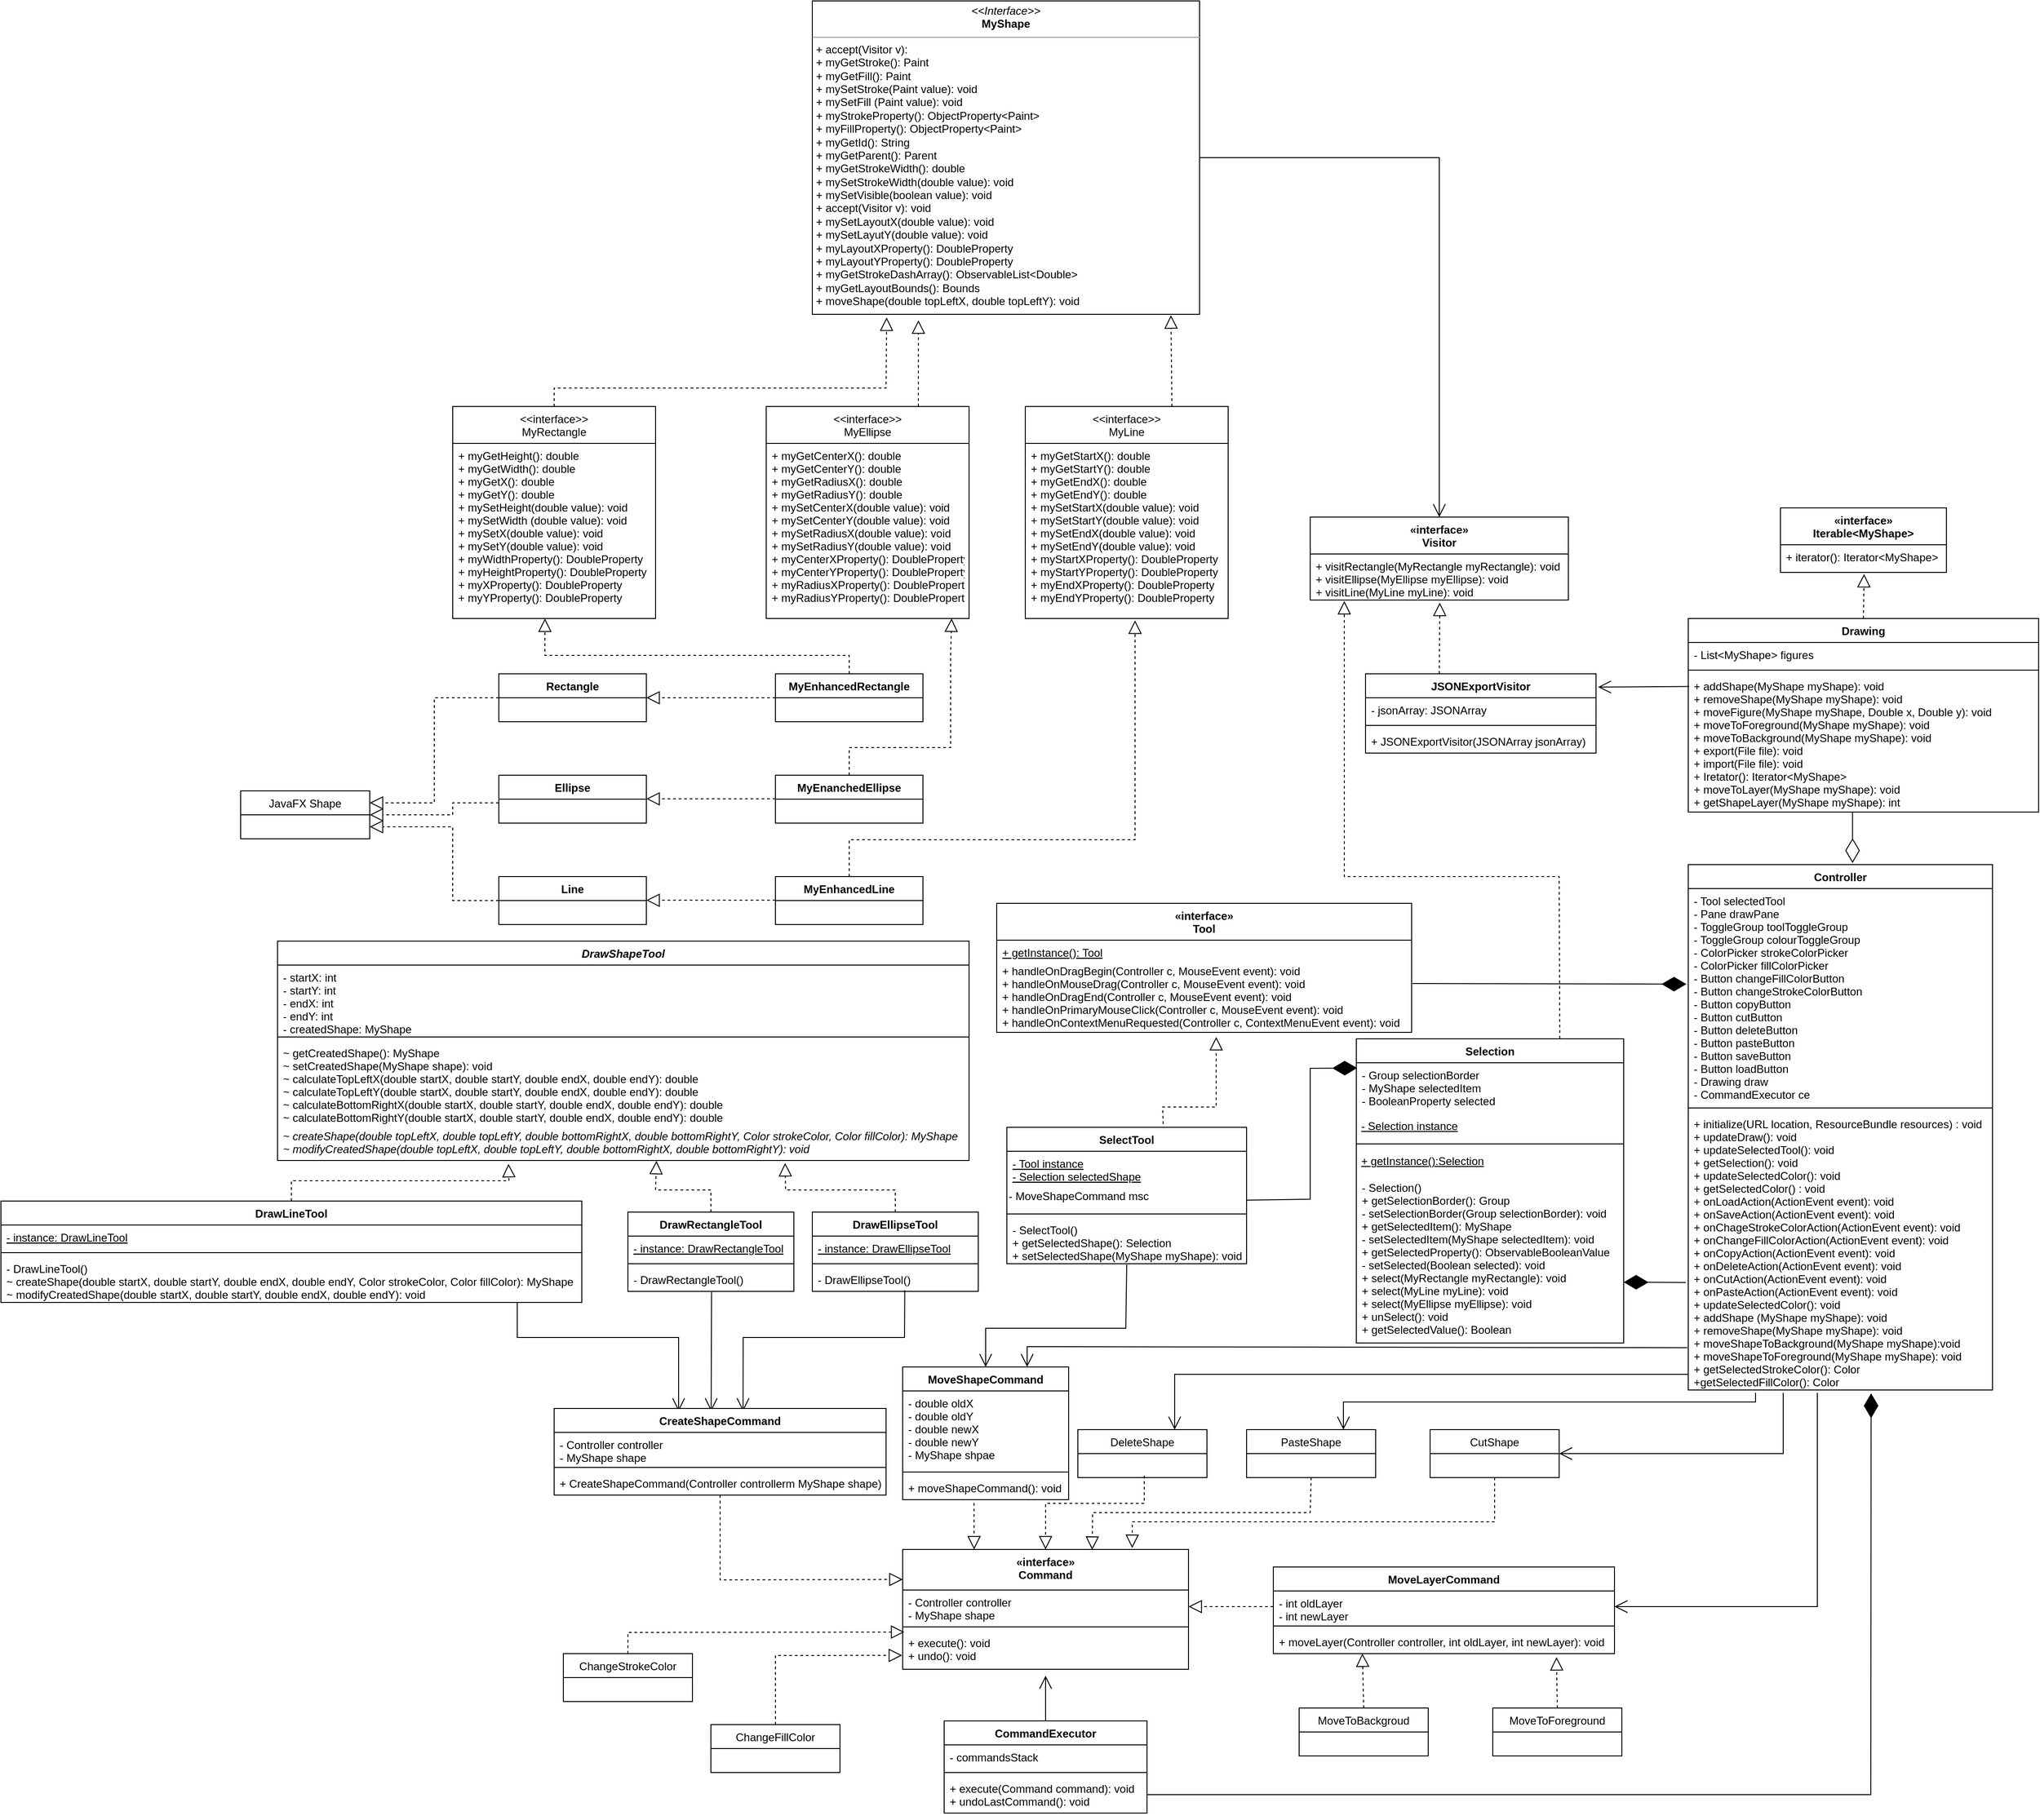 <mxfile version="20.6.0" type="device"><diagram id="C5RBs43oDa-KdzZeNtuy" name="Page-1"><mxGraphModel dx="3649" dy="2301" grid="1" gridSize="10" guides="1" tooltips="1" connect="1" arrows="1" fold="1" page="1" pageScale="1" pageWidth="2336" pageHeight="1654" math="0" shadow="0"><root><mxCell id="WIyWlLk6GJQsqaUBKTNV-0"/><mxCell id="WIyWlLk6GJQsqaUBKTNV-1" parent="WIyWlLk6GJQsqaUBKTNV-0"/><mxCell id="ekL6WlNl2x00pzPM41VI-4" value="JavaFX Shape" style="swimlane;fontStyle=0;childLayout=stackLayout;horizontal=1;startSize=26;horizontalStack=0;resizeParent=1;resizeParentMax=0;resizeLast=0;collapsible=1;marginBottom=0;" parent="WIyWlLk6GJQsqaUBKTNV-1" vertex="1"><mxGeometry x="30" y="507" width="140" height="52" as="geometry"/></mxCell><mxCell id="ekL6WlNl2x00pzPM41VI-9" value="Ellipse" style="swimlane;fontStyle=1;align=center;verticalAlign=top;childLayout=stackLayout;horizontal=1;startSize=26;horizontalStack=0;resizeParent=1;resizeParentMax=0;resizeLast=0;collapsible=1;marginBottom=0;" parent="WIyWlLk6GJQsqaUBKTNV-1" vertex="1"><mxGeometry x="310" y="490" width="160" height="52" as="geometry"/></mxCell><mxCell id="ekL6WlNl2x00pzPM41VI-13" value="Line" style="swimlane;fontStyle=1;align=center;verticalAlign=top;childLayout=stackLayout;horizontal=1;startSize=26;horizontalStack=0;resizeParent=1;resizeParentMax=0;resizeLast=0;collapsible=1;marginBottom=0;" parent="WIyWlLk6GJQsqaUBKTNV-1" vertex="1"><mxGeometry x="310" y="600" width="160" height="52" as="geometry"/></mxCell><mxCell id="ekL6WlNl2x00pzPM41VI-17" value="Rectangle" style="swimlane;fontStyle=1;align=center;verticalAlign=top;childLayout=stackLayout;horizontal=1;startSize=26;horizontalStack=0;resizeParent=1;resizeParentMax=0;resizeLast=0;collapsible=1;marginBottom=0;" parent="WIyWlLk6GJQsqaUBKTNV-1" vertex="1"><mxGeometry x="310" y="380" width="160" height="52" as="geometry"/></mxCell><mxCell id="ekL6WlNl2x00pzPM41VI-31" value="MyEnanchedEllipse" style="swimlane;fontStyle=1;align=center;verticalAlign=top;childLayout=stackLayout;horizontal=1;startSize=26;horizontalStack=0;resizeParent=1;resizeParentMax=0;resizeLast=0;collapsible=1;marginBottom=0;" parent="WIyWlLk6GJQsqaUBKTNV-1" vertex="1"><mxGeometry x="610" y="490" width="160" height="52" as="geometry"/></mxCell><mxCell id="ekL6WlNl2x00pzPM41VI-35" value="MyEnhancedLine" style="swimlane;fontStyle=1;align=center;verticalAlign=top;childLayout=stackLayout;horizontal=1;startSize=26;horizontalStack=0;resizeParent=1;resizeParentMax=0;resizeLast=0;collapsible=1;marginBottom=0;" parent="WIyWlLk6GJQsqaUBKTNV-1" vertex="1"><mxGeometry x="610" y="600" width="160" height="52" as="geometry"/></mxCell><mxCell id="ekL6WlNl2x00pzPM41VI-39" value="MyEnhancedRectangle" style="swimlane;fontStyle=1;align=center;verticalAlign=top;childLayout=stackLayout;horizontal=1;startSize=26;horizontalStack=0;resizeParent=1;resizeParentMax=0;resizeLast=0;collapsible=1;marginBottom=0;" parent="WIyWlLk6GJQsqaUBKTNV-1" vertex="1"><mxGeometry x="610" y="380" width="160" height="52" as="geometry"/></mxCell><mxCell id="ekL6WlNl2x00pzPM41VI-65" value="«interface»&#10;Visitor" style="swimlane;fontStyle=1;align=center;verticalAlign=top;childLayout=stackLayout;horizontal=1;startSize=40;horizontalStack=0;resizeParent=1;resizeParentMax=0;resizeLast=0;collapsible=1;marginBottom=0;" parent="WIyWlLk6GJQsqaUBKTNV-1" vertex="1"><mxGeometry x="1190" y="210" width="280" height="90" as="geometry"/></mxCell><mxCell id="ekL6WlNl2x00pzPM41VI-66" value="+ visitRectangle(MyRectangle myRectangle): void&#10;+ visitEllipse(MyEllipse myEllipse): void&#10;+ visitLine(MyLine myLine): void" style="text;strokeColor=none;fillColor=none;align=left;verticalAlign=top;spacingLeft=4;spacingRight=4;overflow=hidden;rotatable=0;points=[[0,0.5],[1,0.5]];portConstraint=eastwest;" parent="ekL6WlNl2x00pzPM41VI-65" vertex="1"><mxGeometry y="40" width="280" height="50" as="geometry"/></mxCell><mxCell id="ekL6WlNl2x00pzPM41VI-76" value="" style="endArrow=block;dashed=1;endFill=0;endSize=12;html=1;rounded=0;exitX=0;exitY=0.5;exitDx=0;exitDy=0;entryX=1;entryY=0.25;entryDx=0;entryDy=0;" parent="WIyWlLk6GJQsqaUBKTNV-1" source="ekL6WlNl2x00pzPM41VI-17" target="ekL6WlNl2x00pzPM41VI-4" edge="1"><mxGeometry width="160" relative="1" as="geometry"><mxPoint x="240" y="480" as="sourcePoint"/><mxPoint x="400" y="480" as="targetPoint"/><Array as="points"><mxPoint x="240" y="406"/><mxPoint x="240" y="520"/><mxPoint x="190" y="520"/></Array></mxGeometry></mxCell><mxCell id="ekL6WlNl2x00pzPM41VI-77" value="" style="endArrow=block;dashed=1;endFill=0;endSize=12;html=1;rounded=0;exitX=0;exitY=0.5;exitDx=0;exitDy=0;entryX=1;entryY=0.5;entryDx=0;entryDy=0;" parent="WIyWlLk6GJQsqaUBKTNV-1" target="ekL6WlNl2x00pzPM41VI-4" edge="1"><mxGeometry width="160" relative="1" as="geometry"><mxPoint x="310" y="520.0" as="sourcePoint"/><mxPoint x="170" y="634" as="targetPoint"/><Array as="points"><mxPoint x="260" y="520"/><mxPoint x="260" y="533"/><mxPoint x="220" y="533"/></Array></mxGeometry></mxCell><mxCell id="ekL6WlNl2x00pzPM41VI-79" value="" style="endArrow=block;dashed=1;endFill=0;endSize=12;html=1;rounded=0;entryX=1;entryY=0.75;entryDx=0;entryDy=0;exitX=0;exitY=0.5;exitDx=0;exitDy=0;" parent="WIyWlLk6GJQsqaUBKTNV-1" source="ekL6WlNl2x00pzPM41VI-13" target="ekL6WlNl2x00pzPM41VI-4" edge="1"><mxGeometry width="160" relative="1" as="geometry"><mxPoint x="240" y="550" as="sourcePoint"/><mxPoint x="400" y="550" as="targetPoint"/><Array as="points"><mxPoint x="260" y="626"/><mxPoint x="260" y="546"/></Array></mxGeometry></mxCell><mxCell id="ekL6WlNl2x00pzPM41VI-80" value="" style="endArrow=block;dashed=1;endFill=0;endSize=12;html=1;rounded=0;entryX=1;entryY=0.5;entryDx=0;entryDy=0;exitX=0;exitY=0.5;exitDx=0;exitDy=0;" parent="WIyWlLk6GJQsqaUBKTNV-1" source="ekL6WlNl2x00pzPM41VI-39" target="ekL6WlNl2x00pzPM41VI-17" edge="1"><mxGeometry width="160" relative="1" as="geometry"><mxPoint x="440" y="550" as="sourcePoint"/><mxPoint x="600" y="550" as="targetPoint"/></mxGeometry></mxCell><mxCell id="ekL6WlNl2x00pzPM41VI-81" value="" style="endArrow=block;dashed=1;endFill=0;endSize=12;html=1;rounded=0;entryX=1;entryY=0.5;entryDx=0;entryDy=0;exitX=0;exitY=0.5;exitDx=0;exitDy=0;" parent="WIyWlLk6GJQsqaUBKTNV-1" edge="1"><mxGeometry width="160" relative="1" as="geometry"><mxPoint x="610" y="625.66" as="sourcePoint"/><mxPoint x="470" y="625.66" as="targetPoint"/></mxGeometry></mxCell><mxCell id="ekL6WlNl2x00pzPM41VI-82" value="" style="endArrow=block;dashed=1;endFill=0;endSize=12;html=1;rounded=0;entryX=1;entryY=0.5;entryDx=0;entryDy=0;exitX=0;exitY=0.5;exitDx=0;exitDy=0;" parent="WIyWlLk6GJQsqaUBKTNV-1" edge="1"><mxGeometry width="160" relative="1" as="geometry"><mxPoint x="610" y="515.66" as="sourcePoint"/><mxPoint x="470" y="515.66" as="targetPoint"/></mxGeometry></mxCell><mxCell id="ekL6WlNl2x00pzPM41VI-83" value="" style="endArrow=block;dashed=1;endFill=0;endSize=12;html=1;rounded=0;exitX=0.5;exitY=0;exitDx=0;exitDy=0;" parent="WIyWlLk6GJQsqaUBKTNV-1" source="ekL6WlNl2x00pzPM41VI-39" edge="1"><mxGeometry width="160" relative="1" as="geometry"><mxPoint x="720" y="440" as="sourcePoint"/><mxPoint x="360" y="320" as="targetPoint"/><Array as="points"><mxPoint x="690" y="360"/><mxPoint x="600" y="360"/><mxPoint x="360" y="360"/></Array></mxGeometry></mxCell><mxCell id="ekL6WlNl2x00pzPM41VI-84" value="" style="endArrow=block;dashed=1;endFill=0;endSize=12;html=1;rounded=0;exitX=0.5;exitY=0;exitDx=0;exitDy=0;entryX=0.914;entryY=1;entryDx=0;entryDy=0;entryPerimeter=0;" parent="WIyWlLk6GJQsqaUBKTNV-1" source="ekL6WlNl2x00pzPM41VI-31" target="gjXQIIqI9vNRd5UpF6Wn-24" edge="1"><mxGeometry width="160" relative="1" as="geometry"><mxPoint x="680" y="450" as="sourcePoint"/><mxPoint x="770" y="330" as="targetPoint"/><Array as="points"><mxPoint x="690" y="460"/><mxPoint x="800" y="460"/><mxPoint x="800" y="410"/><mxPoint x="800" y="360"/></Array></mxGeometry></mxCell><mxCell id="ekL6WlNl2x00pzPM41VI-85" value="" style="endArrow=block;dashed=1;endFill=0;endSize=12;html=1;rounded=0;exitX=0.5;exitY=0;exitDx=0;exitDy=0;entryX=0.541;entryY=1.011;entryDx=0;entryDy=0;entryPerimeter=0;" parent="WIyWlLk6GJQsqaUBKTNV-1" source="ekL6WlNl2x00pzPM41VI-35" target="gjXQIIqI9vNRd5UpF6Wn-26" edge="1"><mxGeometry width="160" relative="1" as="geometry"><mxPoint x="680" y="450" as="sourcePoint"/><mxPoint x="1045" y="330" as="targetPoint"/><Array as="points"><mxPoint x="690" y="560"/><mxPoint x="1000" y="560"/><mxPoint x="1000" y="490"/></Array></mxGeometry></mxCell><mxCell id="ekL6WlNl2x00pzPM41VI-86" value="" style="endArrow=block;dashed=1;endFill=0;endSize=12;html=1;rounded=0;entryX=0.192;entryY=1.01;entryDx=0;entryDy=0;entryPerimeter=0;exitX=0.5;exitY=0;exitDx=0;exitDy=0;" parent="WIyWlLk6GJQsqaUBKTNV-1" source="gjXQIIqI9vNRd5UpF6Wn-6" target="DTkZgr0krPvYpzU79bct-0" edge="1"><mxGeometry width="160" relative="1" as="geometry"><mxPoint x="680" y="209" as="sourcePoint"/><mxPoint x="837.5" y="110" as="targetPoint"/><Array as="points"><mxPoint x="370" y="70"/><mxPoint x="450" y="70"/><mxPoint x="520" y="70"/><mxPoint x="590" y="70"/><mxPoint x="660" y="70"/><mxPoint x="720" y="70"/><mxPoint x="730" y="70"/></Array></mxGeometry></mxCell><mxCell id="ekL6WlNl2x00pzPM41VI-88" value="" style="endArrow=block;dashed=1;endFill=0;endSize=12;html=1;rounded=0;entryX=0.926;entryY=1.003;entryDx=0;entryDy=0;entryPerimeter=0;" parent="WIyWlLk6GJQsqaUBKTNV-1" edge="1" target="DTkZgr0krPvYpzU79bct-0"><mxGeometry width="160" relative="1" as="geometry"><mxPoint x="1040" y="90" as="sourcePoint"/><mxPoint x="1040" y="50" as="targetPoint"/><Array as="points"><mxPoint x="1040" y="90"/></Array></mxGeometry></mxCell><mxCell id="ekL6WlNl2x00pzPM41VI-90" value="" style="endArrow=open;endFill=1;endSize=12;html=1;rounded=0;entryX=0.5;entryY=0;entryDx=0;entryDy=0;exitX=1;exitY=0.5;exitDx=0;exitDy=0;" parent="WIyWlLk6GJQsqaUBKTNV-1" source="DTkZgr0krPvYpzU79bct-0" target="ekL6WlNl2x00pzPM41VI-65" edge="1"><mxGeometry width="160" relative="1" as="geometry"><mxPoint x="1286.96" y="123.82" as="sourcePoint"/><mxPoint x="1300" y="210" as="targetPoint"/><Array as="points"><mxPoint x="1330" y="-180"/></Array></mxGeometry></mxCell><mxCell id="ekL6WlNl2x00pzPM41VI-91" value="" style="endArrow=block;dashed=1;endFill=0;endSize=12;html=1;rounded=0;entryX=0.502;entryY=1.056;entryDx=0;entryDy=0;entryPerimeter=0;exitX=0.5;exitY=0;exitDx=0;exitDy=0;" parent="WIyWlLk6GJQsqaUBKTNV-1" target="ekL6WlNl2x00pzPM41VI-66" edge="1"><mxGeometry width="160" relative="1" as="geometry"><mxPoint x="1330" y="380" as="sourcePoint"/><mxPoint x="1300" y="350" as="targetPoint"/><Array as="points"/></mxGeometry></mxCell><mxCell id="ekL6WlNl2x00pzPM41VI-92" value="Drawing" style="swimlane;fontStyle=1;align=center;verticalAlign=top;childLayout=stackLayout;horizontal=1;startSize=26;horizontalStack=0;resizeParent=1;resizeParentMax=0;resizeLast=0;collapsible=1;marginBottom=0;" parent="WIyWlLk6GJQsqaUBKTNV-1" vertex="1"><mxGeometry x="1600" y="320" width="380" height="210" as="geometry"/></mxCell><mxCell id="ekL6WlNl2x00pzPM41VI-93" value="- List&lt;MyShape&gt; figures" style="text;strokeColor=none;fillColor=none;align=left;verticalAlign=top;spacingLeft=4;spacingRight=4;overflow=hidden;rotatable=0;points=[[0,0.5],[1,0.5]];portConstraint=eastwest;" parent="ekL6WlNl2x00pzPM41VI-92" vertex="1"><mxGeometry y="26" width="380" height="26" as="geometry"/></mxCell><mxCell id="ekL6WlNl2x00pzPM41VI-94" value="" style="line;strokeWidth=1;fillColor=none;align=left;verticalAlign=middle;spacingTop=-1;spacingLeft=3;spacingRight=3;rotatable=0;labelPosition=right;points=[];portConstraint=eastwest;strokeColor=inherit;" parent="ekL6WlNl2x00pzPM41VI-92" vertex="1"><mxGeometry y="52" width="380" height="8" as="geometry"/></mxCell><mxCell id="ekL6WlNl2x00pzPM41VI-95" value="+ addShape(MyShape myShape): void&#10;+ removeShape(MyShape myShape): void&#10;+ moveFigure(MyShape myShape, Double x, Double y): void&#10;+ moveToForeground(MyShape myShape): void&#10;+ moveToBackground(MyShape myShape): void&#10;+ export(File file): void&#10;+ import(File file): void&#10;+ Iretator(): Iterator&lt;MyShape&gt;&#10;+ moveToLayer(MyShape myShape): void&#10;+ getShapeLayer(MyShape myShape): int&#10;&#10;" style="text;strokeColor=none;fillColor=none;align=left;verticalAlign=top;spacingLeft=4;spacingRight=4;overflow=hidden;rotatable=0;points=[[0,0.5],[1,0.5]];portConstraint=eastwest;" parent="ekL6WlNl2x00pzPM41VI-92" vertex="1"><mxGeometry y="60" width="380" height="150" as="geometry"/></mxCell><mxCell id="ekL6WlNl2x00pzPM41VI-96" value="" style="endArrow=open;endFill=1;endSize=12;html=1;rounded=0;entryX=1.009;entryY=0.167;entryDx=0;entryDy=0;exitX=0.003;exitY=0.092;exitDx=0;exitDy=0;exitPerimeter=0;entryPerimeter=0;" parent="WIyWlLk6GJQsqaUBKTNV-1" source="ekL6WlNl2x00pzPM41VI-95" target="uEbyv3ldbJDMi26Y3uEq-34" edge="1"><mxGeometry width="160" relative="1" as="geometry"><mxPoint x="1520" y="410" as="sourcePoint"/><mxPoint x="1412.08" y="412.04" as="targetPoint"/><Array as="points"/></mxGeometry></mxCell><mxCell id="ekL6WlNl2x00pzPM41VI-97" value="Controller" style="swimlane;fontStyle=1;align=center;verticalAlign=top;childLayout=stackLayout;horizontal=1;startSize=26;horizontalStack=0;resizeParent=1;resizeParentMax=0;resizeLast=0;collapsible=1;marginBottom=0;" parent="WIyWlLk6GJQsqaUBKTNV-1" vertex="1"><mxGeometry x="1600" y="587" width="330" height="570" as="geometry"><mxRectangle x="1835" y="670" width="100" height="30" as="alternateBounds"/></mxGeometry></mxCell><mxCell id="ekL6WlNl2x00pzPM41VI-98" value="- Tool selectedTool&#10;- Pane drawPane&#10;- ToggleGroup toolToggleGroup&#10;- ToggleGroup colourToggleGroup&#10;- ColorPicker strokeColorPicker&#10;- ColorPicker fillColorPicker&#10;- Button changeFillColorButton&#10;- Button changeStrokeColorButton&#10;- Button copyButton&#10;- Button cutButton&#10;- Button deleteButton&#10;- Button pasteButton&#10;- Button saveButton&#10;- Button loadButton&#10;- Drawing draw&#10;- CommandExecutor ce" style="text;strokeColor=none;fillColor=none;align=left;verticalAlign=top;spacingLeft=4;spacingRight=4;overflow=hidden;rotatable=0;points=[[0,0.5],[1,0.5]];portConstraint=eastwest;" parent="ekL6WlNl2x00pzPM41VI-97" vertex="1"><mxGeometry y="26" width="330" height="234" as="geometry"/></mxCell><mxCell id="ekL6WlNl2x00pzPM41VI-99" value="" style="line;strokeWidth=1;fillColor=none;align=left;verticalAlign=middle;spacingTop=-1;spacingLeft=3;spacingRight=3;rotatable=0;labelPosition=right;points=[];portConstraint=eastwest;strokeColor=inherit;" parent="ekL6WlNl2x00pzPM41VI-97" vertex="1"><mxGeometry y="260" width="330" height="8" as="geometry"/></mxCell><mxCell id="ekL6WlNl2x00pzPM41VI-100" value="+ initialize(URL location, ResourceBundle resources) : void&#10;+ updateDraw(): void&#10;+ updateSelectedTool(): void&#10;+ getSelection(): void&#10;+ updateSelectedColor(): void&#10;+ getSelectedColor() : void&#10;+ onLoadAction(ActionEvent event): void&#10;+ onSaveAction(ActionEvent event): void&#10;+ onChageStrokeColorAction(ActionEvent event): void&#10;+ onChangeFillColorAction(ActionEvent event): void&#10;+ onCopyAction(ActionEvent event): void&#10;+ onDeleteAction(ActionEvent event): void&#10;+ onCutAction(ActionEvent event): void&#10;+ onPasteAction(ActionEvent event): void&#10;+ updateSelectedColor(): void&#10;+ addShape (MyShape myShape): void&#10;+ removeShape(MyShape myShape): void&#10;+ moveShapeToBackground(MyShape myShape):void&#10;+ moveShapeToForeground(MyShape myShape): void&#10;+ getSelectedStrokeColor(): Color&#10;+getSelectedFillColor(): Color&#10;" style="text;strokeColor=none;fillColor=none;align=left;verticalAlign=top;spacingLeft=4;spacingRight=4;overflow=hidden;rotatable=0;points=[[0,0.5],[1,0.5]];portConstraint=eastwest;" parent="ekL6WlNl2x00pzPM41VI-97" vertex="1"><mxGeometry y="268" width="330" height="302" as="geometry"/></mxCell><mxCell id="ekL6WlNl2x00pzPM41VI-102" value="Selection" style="swimlane;fontStyle=1;align=center;verticalAlign=top;childLayout=stackLayout;horizontal=1;startSize=26;horizontalStack=0;resizeParent=1;resizeParentMax=0;resizeLast=0;collapsible=1;marginBottom=0;" parent="WIyWlLk6GJQsqaUBKTNV-1" vertex="1"><mxGeometry x="1240" y="776" width="290" height="330" as="geometry"/></mxCell><mxCell id="ekL6WlNl2x00pzPM41VI-103" value="- Group selectionBorder&#10;- MyShape selectedItem&#10;- BooleanProperty selected&#10;" style="text;strokeColor=none;fillColor=none;align=left;verticalAlign=top;spacingLeft=4;spacingRight=4;overflow=hidden;rotatable=0;points=[[0,0.5],[1,0.5]];portConstraint=eastwest;" parent="ekL6WlNl2x00pzPM41VI-102" vertex="1"><mxGeometry y="26" width="290" height="54" as="geometry"/></mxCell><mxCell id="BI33BCkX2zR5KIigdI43-0" value="&amp;nbsp;&lt;u&gt;- Selection instance&lt;/u&gt;" style="text;html=1;align=left;verticalAlign=middle;resizable=0;points=[];autosize=1;strokeColor=none;fillColor=none;" vertex="1" parent="ekL6WlNl2x00pzPM41VI-102"><mxGeometry y="80" width="290" height="30" as="geometry"/></mxCell><mxCell id="ekL6WlNl2x00pzPM41VI-104" value="" style="line;strokeWidth=1;fillColor=none;align=left;verticalAlign=middle;spacingTop=-1;spacingLeft=3;spacingRight=3;rotatable=0;labelPosition=right;points=[];portConstraint=eastwest;strokeColor=inherit;" parent="ekL6WlNl2x00pzPM41VI-102" vertex="1"><mxGeometry y="110" width="290" height="8" as="geometry"/></mxCell><mxCell id="BI33BCkX2zR5KIigdI43-1" value="&amp;nbsp;&lt;u&gt;+ getInstance():Selection&lt;/u&gt;" style="text;html=1;align=left;verticalAlign=middle;resizable=0;points=[];autosize=1;strokeColor=none;fillColor=none;" vertex="1" parent="ekL6WlNl2x00pzPM41VI-102"><mxGeometry y="118" width="290" height="30" as="geometry"/></mxCell><mxCell id="ekL6WlNl2x00pzPM41VI-105" value="- Selection()&#10;+ getSelectionBorder(): Group&#10;- setSelectionBorder(Group selectionBorder): void&#10;+ getSelectedItem(): MyShape&#10;- setSelectedItem(MyShape selectedItem): void&#10;+ getSelectedProperty(): ObservableBooleanValue&#10;- setSelected(Boolean selected): void &#10;+ select(MyRectangle myRectangle): void&#10;+ select(MyLine myLine): void&#10;+ select(MyEllipse myEllipse): void&#10;+ unSelect(): void&#10;+ getSelectedValue(): Boolean" style="text;strokeColor=none;fillColor=none;align=left;verticalAlign=top;spacingLeft=4;spacingRight=4;overflow=hidden;rotatable=0;points=[[0,0.5],[1,0.5]];portConstraint=eastwest;fontStyle=0" parent="ekL6WlNl2x00pzPM41VI-102" vertex="1"><mxGeometry y="148" width="290" height="182" as="geometry"/></mxCell><mxCell id="ekL6WlNl2x00pzPM41VI-148" value="" style="endArrow=open;endFill=1;endSize=12;html=1;rounded=0;exitX=0.5;exitY=1;exitDx=0;exitDy=0;entryX=0.375;entryY=0.032;entryDx=0;entryDy=0;entryPerimeter=0;" parent="WIyWlLk6GJQsqaUBKTNV-1" target="uEbyv3ldbJDMi26Y3uEq-30" edge="1"><mxGeometry width="160" relative="1" as="geometry"><mxPoint x="330" y="1062" as="sourcePoint"/><mxPoint x="505.0" y="1167" as="targetPoint"/><Array as="points"><mxPoint x="330" y="1100"/><mxPoint x="505" y="1100"/></Array></mxGeometry></mxCell><mxCell id="ekL6WlNl2x00pzPM41VI-149" value="" style="endArrow=open;endFill=1;endSize=12;html=1;rounded=0;exitX=0.504;exitY=1.027;exitDx=0;exitDy=0;exitPerimeter=0;entryX=0.473;entryY=0.032;entryDx=0;entryDy=0;entryPerimeter=0;" parent="WIyWlLk6GJQsqaUBKTNV-1" source="uEbyv3ldbJDMi26Y3uEq-19" target="uEbyv3ldbJDMi26Y3uEq-30" edge="1"><mxGeometry width="160" relative="1" as="geometry"><mxPoint x="540" y="1062.0" as="sourcePoint"/><mxPoint x="540.132" y="1167" as="targetPoint"/></mxGeometry></mxCell><mxCell id="ekL6WlNl2x00pzPM41VI-150" value="" style="endArrow=open;endFill=1;endSize=12;html=1;rounded=0;exitX=0.557;exitY=0.954;exitDx=0;exitDy=0;entryX=0.569;entryY=0.032;entryDx=0;entryDy=0;exitPerimeter=0;entryPerimeter=0;" parent="WIyWlLk6GJQsqaUBKTNV-1" source="uEbyv3ldbJDMi26Y3uEq-23" target="uEbyv3ldbJDMi26Y3uEq-30" edge="1"><mxGeometry width="160" relative="1" as="geometry"><mxPoint x="750" y="1062" as="sourcePoint"/><mxPoint x="575.0" y="1167" as="targetPoint"/><Array as="points"><mxPoint x="750" y="1100"/><mxPoint x="575" y="1100"/></Array></mxGeometry></mxCell><mxCell id="ekL6WlNl2x00pzPM41VI-152" value="" style="endArrow=block;dashed=1;endFill=0;endSize=12;html=1;rounded=0;exitX=0.652;exitY=-0.024;exitDx=0;exitDy=0;entryX=0.529;entryY=1.063;entryDx=0;entryDy=0;entryPerimeter=0;exitPerimeter=0;" parent="WIyWlLk6GJQsqaUBKTNV-1" source="uEbyv3ldbJDMi26Y3uEq-48" target="uEbyv3ldbJDMi26Y3uEq-52" edge="1"><mxGeometry width="160" relative="1" as="geometry"><mxPoint x="1030" y="888" as="sourcePoint"/><mxPoint x="926.56" y="796.88" as="targetPoint"/><Array as="points"><mxPoint x="1030" y="850"/><mxPoint x="1088" y="850"/></Array></mxGeometry></mxCell><mxCell id="ekL6WlNl2x00pzPM41VI-153" value="MoveToBackgroud" style="swimlane;fontStyle=0;childLayout=stackLayout;horizontal=1;startSize=26;horizontalStack=0;resizeParent=1;resizeParentMax=0;resizeLast=0;collapsible=1;marginBottom=0;" parent="WIyWlLk6GJQsqaUBKTNV-1" vertex="1"><mxGeometry x="1178" y="1502" width="140" height="52" as="geometry"/></mxCell><mxCell id="ekL6WlNl2x00pzPM41VI-161" value="MoveToForeground" style="swimlane;fontStyle=0;childLayout=stackLayout;horizontal=1;startSize=26;horizontalStack=0;resizeParent=1;resizeParentMax=0;resizeLast=0;collapsible=1;marginBottom=0;" parent="WIyWlLk6GJQsqaUBKTNV-1" vertex="1"><mxGeometry x="1388" y="1502" width="140" height="52" as="geometry"/></mxCell><mxCell id="ekL6WlNl2x00pzPM41VI-165" value="CutShape" style="swimlane;fontStyle=0;childLayout=stackLayout;horizontal=1;startSize=26;horizontalStack=0;resizeParent=1;resizeParentMax=0;resizeLast=0;collapsible=1;marginBottom=0;" parent="WIyWlLk6GJQsqaUBKTNV-1" vertex="1"><mxGeometry x="1320" y="1200" width="140" height="52" as="geometry"/></mxCell><mxCell id="ekL6WlNl2x00pzPM41VI-169" value="PasteShape" style="swimlane;fontStyle=0;childLayout=stackLayout;horizontal=1;startSize=26;horizontalStack=0;resizeParent=1;resizeParentMax=0;resizeLast=0;collapsible=1;marginBottom=0;" parent="WIyWlLk6GJQsqaUBKTNV-1" vertex="1"><mxGeometry x="1121" y="1200" width="140" height="52" as="geometry"/></mxCell><mxCell id="ekL6WlNl2x00pzPM41VI-173" value="DeleteShape" style="swimlane;fontStyle=0;childLayout=stackLayout;horizontal=1;startSize=26;horizontalStack=0;resizeParent=1;resizeParentMax=0;resizeLast=0;collapsible=1;marginBottom=0;" parent="WIyWlLk6GJQsqaUBKTNV-1" vertex="1"><mxGeometry x="938" y="1200" width="140" height="52" as="geometry"/></mxCell><mxCell id="ekL6WlNl2x00pzPM41VI-207" value="CommandExecutor" style="swimlane;fontStyle=1;align=center;verticalAlign=top;childLayout=stackLayout;horizontal=1;startSize=26;horizontalStack=0;resizeParent=1;resizeParentMax=0;resizeLast=0;collapsible=1;marginBottom=0;" parent="WIyWlLk6GJQsqaUBKTNV-1" vertex="1"><mxGeometry x="793" y="1516" width="220" height="100" as="geometry"/></mxCell><mxCell id="ekL6WlNl2x00pzPM41VI-208" value="- commandsStack" style="text;strokeColor=none;fillColor=none;align=left;verticalAlign=top;spacingLeft=4;spacingRight=4;overflow=hidden;rotatable=0;points=[[0,0.5],[1,0.5]];portConstraint=eastwest;" parent="ekL6WlNl2x00pzPM41VI-207" vertex="1"><mxGeometry y="26" width="220" height="26" as="geometry"/></mxCell><mxCell id="ekL6WlNl2x00pzPM41VI-209" value="" style="line;strokeWidth=1;fillColor=none;align=left;verticalAlign=middle;spacingTop=-1;spacingLeft=3;spacingRight=3;rotatable=0;labelPosition=right;points=[];portConstraint=eastwest;strokeColor=inherit;" parent="ekL6WlNl2x00pzPM41VI-207" vertex="1"><mxGeometry y="52" width="220" height="8" as="geometry"/></mxCell><mxCell id="ekL6WlNl2x00pzPM41VI-210" value="+ execute(Command command): void&#10;+ undoLastCommand(): void" style="text;strokeColor=none;fillColor=none;align=left;verticalAlign=top;spacingLeft=4;spacingRight=4;overflow=hidden;rotatable=0;points=[[0,0.5],[1,0.5]];portConstraint=eastwest;" parent="ekL6WlNl2x00pzPM41VI-207" vertex="1"><mxGeometry y="60" width="220" height="40" as="geometry"/></mxCell><mxCell id="ekL6WlNl2x00pzPM41VI-215" value="" style="endArrow=open;endFill=1;endSize=12;html=1;rounded=0;entryX=0.5;entryY=1;entryDx=0;entryDy=0;exitX=0.5;exitY=0;exitDx=0;exitDy=0;" parent="WIyWlLk6GJQsqaUBKTNV-1" source="ekL6WlNl2x00pzPM41VI-207" edge="1"><mxGeometry width="160" relative="1" as="geometry"><mxPoint x="930" y="1500" as="sourcePoint"/><mxPoint x="903" y="1467" as="targetPoint"/></mxGeometry></mxCell><mxCell id="ekL6WlNl2x00pzPM41VI-217" value="" style="endArrow=block;dashed=1;endFill=0;endSize=12;html=1;rounded=0;entryX=0;entryY=0.25;entryDx=0;entryDy=0;" parent="WIyWlLk6GJQsqaUBKTNV-1" source="uEbyv3ldbJDMi26Y3uEq-33" target="YIgLn9zlkVj7NBIzn068-22" edge="1"><mxGeometry width="160" relative="1" as="geometry"><mxPoint x="540" y="1300" as="sourcePoint"/><mxPoint x="753" y="1407" as="targetPoint"/><Array as="points"><mxPoint x="550" y="1363"/></Array></mxGeometry></mxCell><mxCell id="YIgLn9zlkVj7NBIzn068-0" value="MoveShapeCommand" style="swimlane;fontStyle=1;align=center;verticalAlign=top;childLayout=stackLayout;horizontal=1;startSize=26;horizontalStack=0;resizeParent=1;resizeParentMax=0;resizeLast=0;collapsible=1;marginBottom=0;" parent="WIyWlLk6GJQsqaUBKTNV-1" vertex="1"><mxGeometry x="748" y="1132" width="180" height="144" as="geometry"/></mxCell><mxCell id="YIgLn9zlkVj7NBIzn068-1" value="- double oldX&#10;- double oldY&#10;- double newX&#10;- double newY&#10;- MyShape shpae" style="text;strokeColor=none;fillColor=none;align=left;verticalAlign=top;spacingLeft=4;spacingRight=4;overflow=hidden;rotatable=0;points=[[0,0.5],[1,0.5]];portConstraint=eastwest;" parent="YIgLn9zlkVj7NBIzn068-0" vertex="1"><mxGeometry y="26" width="180" height="84" as="geometry"/></mxCell><mxCell id="YIgLn9zlkVj7NBIzn068-2" value="" style="line;strokeWidth=1;fillColor=none;align=left;verticalAlign=middle;spacingTop=-1;spacingLeft=3;spacingRight=3;rotatable=0;labelPosition=right;points=[];portConstraint=eastwest;strokeColor=inherit;" parent="YIgLn9zlkVj7NBIzn068-0" vertex="1"><mxGeometry y="110" width="180" height="8" as="geometry"/></mxCell><mxCell id="YIgLn9zlkVj7NBIzn068-3" value="+ moveShapeCommand(): void" style="text;strokeColor=none;fillColor=none;align=left;verticalAlign=top;spacingLeft=4;spacingRight=4;overflow=hidden;rotatable=0;points=[[0,0.5],[1,0.5]];portConstraint=eastwest;" parent="YIgLn9zlkVj7NBIzn068-0" vertex="1"><mxGeometry y="118" width="180" height="26" as="geometry"/></mxCell><mxCell id="YIgLn9zlkVj7NBIzn068-5" value="MoveLayerCommand" style="swimlane;fontStyle=1;align=center;verticalAlign=top;childLayout=stackLayout;horizontal=1;startSize=26;horizontalStack=0;resizeParent=1;resizeParentMax=0;resizeLast=0;collapsible=1;marginBottom=0;" parent="WIyWlLk6GJQsqaUBKTNV-1" vertex="1"><mxGeometry x="1150" y="1349" width="370" height="94" as="geometry"/></mxCell><mxCell id="YIgLn9zlkVj7NBIzn068-6" value="- int oldLayer&#10;- int newLayer" style="text;strokeColor=none;fillColor=none;align=left;verticalAlign=top;spacingLeft=4;spacingRight=4;overflow=hidden;rotatable=0;points=[[0,0.5],[1,0.5]];portConstraint=eastwest;" parent="YIgLn9zlkVj7NBIzn068-5" vertex="1"><mxGeometry y="26" width="370" height="34" as="geometry"/></mxCell><mxCell id="YIgLn9zlkVj7NBIzn068-7" value="" style="line;strokeWidth=1;fillColor=none;align=left;verticalAlign=middle;spacingTop=-1;spacingLeft=3;spacingRight=3;rotatable=0;labelPosition=right;points=[];portConstraint=eastwest;strokeColor=inherit;" parent="YIgLn9zlkVj7NBIzn068-5" vertex="1"><mxGeometry y="60" width="370" height="8" as="geometry"/></mxCell><mxCell id="YIgLn9zlkVj7NBIzn068-8" value="+ moveLayer(Controller controller, int oldLayer, int newLayer): void" style="text;strokeColor=none;fillColor=none;align=left;verticalAlign=top;spacingLeft=4;spacingRight=4;overflow=hidden;rotatable=0;points=[[0,0.5],[1,0.5]];portConstraint=eastwest;" parent="YIgLn9zlkVj7NBIzn068-5" vertex="1"><mxGeometry y="68" width="370" height="26" as="geometry"/></mxCell><mxCell id="YIgLn9zlkVj7NBIzn068-9" value="" style="endArrow=block;dashed=1;endFill=0;endSize=12;html=1;rounded=0;exitX=0;exitY=0.5;exitDx=0;exitDy=0;entryX=1;entryY=0.5;entryDx=0;entryDy=0;" parent="WIyWlLk6GJQsqaUBKTNV-1" source="YIgLn9zlkVj7NBIzn068-6" target="YIgLn9zlkVj7NBIzn068-23" edge="1"><mxGeometry width="160" relative="1" as="geometry"><mxPoint x="1260" y="1410" as="sourcePoint"/><mxPoint x="1053" y="1440" as="targetPoint"/></mxGeometry></mxCell><mxCell id="YIgLn9zlkVj7NBIzn068-11" value="" style="endArrow=block;dashed=1;endFill=0;endSize=12;html=1;rounded=0;exitX=0.5;exitY=0;exitDx=0;exitDy=0;entryX=0.261;entryY=0.993;entryDx=0;entryDy=0;entryPerimeter=0;" parent="WIyWlLk6GJQsqaUBKTNV-1" source="ekL6WlNl2x00pzPM41VI-153" target="YIgLn9zlkVj7NBIzn068-8" edge="1"><mxGeometry width="160" relative="1" as="geometry"><mxPoint x="1260" y="1410" as="sourcePoint"/><mxPoint x="1420" y="1410" as="targetPoint"/></mxGeometry></mxCell><mxCell id="YIgLn9zlkVj7NBIzn068-12" value="" style="endArrow=block;dashed=1;endFill=0;endSize=12;html=1;rounded=0;exitX=0.5;exitY=0;exitDx=0;exitDy=0;entryX=0.83;entryY=1.144;entryDx=0;entryDy=0;entryPerimeter=0;" parent="WIyWlLk6GJQsqaUBKTNV-1" source="ekL6WlNl2x00pzPM41VI-161" target="YIgLn9zlkVj7NBIzn068-8" edge="1"><mxGeometry width="160" relative="1" as="geometry"><mxPoint x="1497.66" y="1502" as="sourcePoint"/><mxPoint x="1497.99" y="1473.818" as="targetPoint"/></mxGeometry></mxCell><mxCell id="YIgLn9zlkVj7NBIzn068-13" value="ChangeFillColor" style="swimlane;fontStyle=0;childLayout=stackLayout;horizontal=1;startSize=26;horizontalStack=0;resizeParent=1;resizeParentMax=0;resizeLast=0;collapsible=1;marginBottom=0;" parent="WIyWlLk6GJQsqaUBKTNV-1" vertex="1"><mxGeometry x="540" y="1520" width="140" height="52" as="geometry"/></mxCell><mxCell id="YIgLn9zlkVj7NBIzn068-17" value="ChangeStrokeColor" style="swimlane;fontStyle=0;childLayout=stackLayout;horizontal=1;startSize=26;horizontalStack=0;resizeParent=1;resizeParentMax=0;resizeLast=0;collapsible=1;marginBottom=0;" parent="WIyWlLk6GJQsqaUBKTNV-1" vertex="1"><mxGeometry x="380" y="1443" width="140" height="52" as="geometry"/></mxCell><mxCell id="YIgLn9zlkVj7NBIzn068-22" value="«interface»&#10;Command" style="swimlane;fontStyle=1;align=center;verticalAlign=top;childLayout=stackLayout;horizontal=1;startSize=44;horizontalStack=0;resizeParent=1;resizeParentMax=0;resizeLast=0;collapsible=1;marginBottom=0;" parent="WIyWlLk6GJQsqaUBKTNV-1" vertex="1"><mxGeometry x="748" y="1330" width="310" height="130" as="geometry"/></mxCell><mxCell id="YIgLn9zlkVj7NBIzn068-23" value="- Controller controller&#10;- MyShape shape" style="text;strokeColor=none;fillColor=none;align=left;verticalAlign=top;spacingLeft=4;spacingRight=4;overflow=hidden;rotatable=0;points=[[0,0.5],[1,0.5]];portConstraint=eastwest;" parent="YIgLn9zlkVj7NBIzn068-22" vertex="1"><mxGeometry y="44" width="310" height="36" as="geometry"/></mxCell><mxCell id="YIgLn9zlkVj7NBIzn068-24" value="" style="line;strokeWidth=1;fillColor=none;align=left;verticalAlign=middle;spacingTop=-1;spacingLeft=3;spacingRight=3;rotatable=0;labelPosition=right;points=[];portConstraint=eastwest;strokeColor=inherit;" parent="YIgLn9zlkVj7NBIzn068-22" vertex="1"><mxGeometry y="80" width="310" height="8" as="geometry"/></mxCell><mxCell id="YIgLn9zlkVj7NBIzn068-25" value="+ execute(): void&#10;+ undo(): void" style="text;strokeColor=none;fillColor=none;align=left;verticalAlign=top;spacingLeft=4;spacingRight=4;overflow=hidden;rotatable=0;points=[[0,0.5],[1,0.5]];portConstraint=eastwest;" parent="YIgLn9zlkVj7NBIzn068-22" vertex="1"><mxGeometry y="88" width="310" height="42" as="geometry"/></mxCell><mxCell id="YIgLn9zlkVj7NBIzn068-29" value="" style="endArrow=block;dashed=1;endFill=0;endSize=12;html=1;rounded=0;exitX=0.5;exitY=0;exitDx=0;exitDy=0;entryX=0.006;entryY=0.038;entryDx=0;entryDy=0;entryPerimeter=0;" parent="WIyWlLk6GJQsqaUBKTNV-1" source="YIgLn9zlkVj7NBIzn068-17" target="YIgLn9zlkVj7NBIzn068-25" edge="1"><mxGeometry width="160" relative="1" as="geometry"><mxPoint x="532" y="1420" as="sourcePoint"/><mxPoint x="692" y="1420" as="targetPoint"/><Array as="points"><mxPoint x="450" y="1420"/></Array></mxGeometry></mxCell><mxCell id="YIgLn9zlkVj7NBIzn068-30" value="" style="endArrow=block;dashed=1;endFill=0;endSize=12;html=1;rounded=0;exitX=0.5;exitY=0;exitDx=0;exitDy=0;entryX=-0.002;entryY=0.64;entryDx=0;entryDy=0;entryPerimeter=0;" parent="WIyWlLk6GJQsqaUBKTNV-1" source="YIgLn9zlkVj7NBIzn068-13" target="YIgLn9zlkVj7NBIzn068-25" edge="1"><mxGeometry width="160" relative="1" as="geometry"><mxPoint x="580" y="1430" as="sourcePoint"/><mxPoint x="740" y="1430" as="targetPoint"/><Array as="points"><mxPoint x="610" y="1445"/></Array></mxGeometry></mxCell><mxCell id="YIgLn9zlkVj7NBIzn068-31" value="" style="endArrow=open;endFill=1;endSize=12;html=1;rounded=0;entryX=1;entryY=0.5;entryDx=0;entryDy=0;" parent="WIyWlLk6GJQsqaUBKTNV-1" target="YIgLn9zlkVj7NBIzn068-6" edge="1"><mxGeometry width="160" relative="1" as="geometry"><mxPoint x="1740" y="1160" as="sourcePoint"/><mxPoint x="1690" y="1300" as="targetPoint"/><Array as="points"><mxPoint x="1740" y="1392"/></Array></mxGeometry></mxCell><mxCell id="YIgLn9zlkVj7NBIzn068-33" value="" style="endArrow=block;dashed=1;endFill=0;endSize=12;html=1;rounded=0;exitX=0.43;exitY=1.141;exitDx=0;exitDy=0;exitPerimeter=0;entryX=0.25;entryY=0;entryDx=0;entryDy=0;" parent="WIyWlLk6GJQsqaUBKTNV-1" source="YIgLn9zlkVj7NBIzn068-3" target="YIgLn9zlkVj7NBIzn068-22" edge="1"><mxGeometry width="160" relative="1" as="geometry"><mxPoint x="790" y="1280" as="sourcePoint"/><mxPoint x="1013" y="1300" as="targetPoint"/></mxGeometry></mxCell><mxCell id="YIgLn9zlkVj7NBIzn068-34" value="" style="endArrow=block;dashed=1;endFill=0;endSize=12;html=1;rounded=0;entryX=0.5;entryY=0;entryDx=0;entryDy=0;" parent="WIyWlLk6GJQsqaUBKTNV-1" target="YIgLn9zlkVj7NBIzn068-22" edge="1"><mxGeometry width="160" relative="1" as="geometry"><mxPoint x="1010" y="1250" as="sourcePoint"/><mxPoint x="1140" y="1300" as="targetPoint"/><Array as="points"><mxPoint x="1010" y="1280"/><mxPoint x="903" y="1280"/></Array></mxGeometry></mxCell><mxCell id="YIgLn9zlkVj7NBIzn068-35" value="" style="endArrow=block;dashed=1;endFill=0;endSize=12;html=1;rounded=0;exitX=0.5;exitY=1;exitDx=0;exitDy=0;entryX=0.663;entryY=0.003;entryDx=0;entryDy=0;entryPerimeter=0;" parent="WIyWlLk6GJQsqaUBKTNV-1" source="ekL6WlNl2x00pzPM41VI-169" target="YIgLn9zlkVj7NBIzn068-22" edge="1"><mxGeometry width="160" relative="1" as="geometry"><mxPoint x="980" y="1300" as="sourcePoint"/><mxPoint x="1140" y="1300" as="targetPoint"/><Array as="points"><mxPoint x="1190" y="1290"/><mxPoint x="954" y="1290"/></Array></mxGeometry></mxCell><mxCell id="YIgLn9zlkVj7NBIzn068-36" value="" style="endArrow=block;dashed=1;endFill=0;endSize=12;html=1;rounded=0;exitX=0.5;exitY=1;exitDx=0;exitDy=0;entryX=0.803;entryY=-0.012;entryDx=0;entryDy=0;entryPerimeter=0;" parent="WIyWlLk6GJQsqaUBKTNV-1" source="ekL6WlNl2x00pzPM41VI-165" target="YIgLn9zlkVj7NBIzn068-22" edge="1"><mxGeometry width="160" relative="1" as="geometry"><mxPoint x="1140" y="1300" as="sourcePoint"/><mxPoint x="1300" y="1300" as="targetPoint"/><Array as="points"><mxPoint x="1390" y="1300"/><mxPoint x="997" y="1300"/></Array></mxGeometry></mxCell><mxCell id="YIgLn9zlkVj7NBIzn068-37" value="" style="endArrow=open;endFill=1;endSize=12;html=1;rounded=0;entryX=0.5;entryY=0;entryDx=0;entryDy=0;exitX=0.5;exitY=1.02;exitDx=0;exitDy=0;exitPerimeter=0;" parent="WIyWlLk6GJQsqaUBKTNV-1" target="YIgLn9zlkVj7NBIzn068-0" edge="1" source="uEbyv3ldbJDMi26Y3uEq-51"><mxGeometry width="160" relative="1" as="geometry"><mxPoint x="990" y="990" as="sourcePoint"/><mxPoint x="1170" y="1100" as="targetPoint"/><Array as="points"><mxPoint x="990" y="1090"/><mxPoint x="838" y="1090"/></Array></mxGeometry></mxCell><mxCell id="YIgLn9zlkVj7NBIzn068-38" value="" style="endArrow=open;endFill=1;endSize=12;html=1;rounded=0;entryX=1;entryY=0.5;entryDx=0;entryDy=0;" parent="WIyWlLk6GJQsqaUBKTNV-1" target="ekL6WlNl2x00pzPM41VI-165" edge="1"><mxGeometry width="160" relative="1" as="geometry"><mxPoint x="1703" y="1160" as="sourcePoint"/><mxPoint x="1630" y="1199.31" as="targetPoint"/><Array as="points"><mxPoint x="1703" y="1226"/></Array></mxGeometry></mxCell><mxCell id="YIgLn9zlkVj7NBIzn068-39" value="" style="endArrow=open;endFill=1;endSize=12;html=1;rounded=0;entryX=0.75;entryY=0;entryDx=0;entryDy=0;" parent="WIyWlLk6GJQsqaUBKTNV-1" target="ekL6WlNl2x00pzPM41VI-169" edge="1"><mxGeometry width="160" relative="1" as="geometry"><mxPoint x="1673" y="1160" as="sourcePoint"/><mxPoint x="1475" y="1161" as="targetPoint"/><Array as="points"><mxPoint x="1673" y="1170"/><mxPoint x="1226" y="1170"/></Array></mxGeometry></mxCell><mxCell id="YIgLn9zlkVj7NBIzn068-40" value="" style="endArrow=open;endFill=1;endSize=12;html=1;rounded=0;entryX=0.75;entryY=0;entryDx=0;entryDy=0;" parent="WIyWlLk6GJQsqaUBKTNV-1" target="ekL6WlNl2x00pzPM41VI-173" edge="1"><mxGeometry width="160" relative="1" as="geometry"><mxPoint x="1600" y="1140" as="sourcePoint"/><mxPoint x="1450" y="1147" as="targetPoint"/><Array as="points"><mxPoint x="1600" y="1140"/><mxPoint x="1043" y="1140"/></Array></mxGeometry></mxCell><mxCell id="YIgLn9zlkVj7NBIzn068-41" value="" style="endArrow=open;endFill=1;endSize=12;html=1;rounded=0;entryX=0.75;entryY=0;entryDx=0;entryDy=0;exitX=-0.003;exitY=0.848;exitDx=0;exitDy=0;exitPerimeter=0;" parent="WIyWlLk6GJQsqaUBKTNV-1" source="ekL6WlNl2x00pzPM41VI-100" target="YIgLn9zlkVj7NBIzn068-0" edge="1"><mxGeometry width="160" relative="1" as="geometry"><mxPoint x="1140" y="1060" as="sourcePoint"/><mxPoint x="1300" y="1060" as="targetPoint"/><Array as="points"><mxPoint x="883" y="1110"/></Array></mxGeometry></mxCell><mxCell id="s5f9dmxwnMrG85UML28b-0" value="" style="endArrow=diamondThin;endFill=0;endSize=24;html=1;rounded=0;exitX=0.469;exitY=0.999;exitDx=0;exitDy=0;exitPerimeter=0;entryX=0.54;entryY=-0.003;entryDx=0;entryDy=0;entryPerimeter=0;" parent="WIyWlLk6GJQsqaUBKTNV-1" source="ekL6WlNl2x00pzPM41VI-95" target="ekL6WlNl2x00pzPM41VI-97" edge="1"><mxGeometry width="160" relative="1" as="geometry"><mxPoint x="1680" y="502.8" as="sourcePoint"/><mxPoint x="1780" y="590" as="targetPoint"/><Array as="points"/></mxGeometry></mxCell><mxCell id="s5f9dmxwnMrG85UML28b-2" value="" style="endArrow=diamondThin;endFill=1;endSize=24;html=1;rounded=0;exitX=1;exitY=0.5;exitDx=0;exitDy=0;entryX=0.601;entryY=1.012;entryDx=0;entryDy=0;entryPerimeter=0;" parent="WIyWlLk6GJQsqaUBKTNV-1" source="ekL6WlNl2x00pzPM41VI-210" target="ekL6WlNl2x00pzPM41VI-100" edge="1"><mxGeometry width="160" relative="1" as="geometry"><mxPoint x="1620" y="1600" as="sourcePoint"/><mxPoint x="1780" y="1600" as="targetPoint"/><Array as="points"><mxPoint x="1798" y="1596"/></Array></mxGeometry></mxCell><mxCell id="s5f9dmxwnMrG85UML28b-3" value="" style="endArrow=diamondThin;endFill=1;endSize=24;html=1;rounded=0;exitX=-0.008;exitY=0.614;exitDx=0;exitDy=0;exitPerimeter=0;" parent="WIyWlLk6GJQsqaUBKTNV-1" source="ekL6WlNl2x00pzPM41VI-100" edge="1"><mxGeometry width="160" relative="1" as="geometry"><mxPoint x="1340" y="1050" as="sourcePoint"/><mxPoint x="1530" y="1040" as="targetPoint"/></mxGeometry></mxCell><mxCell id="s5f9dmxwnMrG85UML28b-5" value="" style="endArrow=diamondThin;endFill=1;endSize=24;html=1;rounded=0;exitX=1.002;exitY=0.338;exitDx=0;exitDy=0;entryX=-0.006;entryY=0.443;entryDx=0;entryDy=0;entryPerimeter=0;exitPerimeter=0;" parent="WIyWlLk6GJQsqaUBKTNV-1" source="uEbyv3ldbJDMi26Y3uEq-52" target="ekL6WlNl2x00pzPM41VI-98" edge="1"><mxGeometry width="160" relative="1" as="geometry"><mxPoint x="1210" y="735" as="sourcePoint"/><mxPoint x="1600" y="735" as="targetPoint"/></mxGeometry></mxCell><mxCell id="WlQ8bCxmRW69Te9im8K7-0" value="" style="endArrow=block;dashed=1;endFill=0;endSize=12;html=1;rounded=0;entryX=0.132;entryY=1.02;entryDx=0;entryDy=0;entryPerimeter=0;exitX=0.761;exitY=-0.001;exitDx=0;exitDy=0;exitPerimeter=0;" parent="WIyWlLk6GJQsqaUBKTNV-1" source="ekL6WlNl2x00pzPM41VI-102" target="ekL6WlNl2x00pzPM41VI-66" edge="1"><mxGeometry width="160" relative="1" as="geometry"><mxPoint x="1410" y="940" as="sourcePoint"/><mxPoint x="1220" y="360" as="targetPoint"/><Array as="points"><mxPoint x="1460" y="600"/><mxPoint x="1227" y="600"/></Array></mxGeometry></mxCell><mxCell id="WlQ8bCxmRW69Te9im8K7-2" value="" style="endArrow=diamondThin;endFill=1;endSize=24;html=1;rounded=0;entryX=0.003;entryY=0.096;entryDx=0;entryDy=0;entryPerimeter=0;exitX=1;exitY=0.5;exitDx=0;exitDy=0;" parent="WIyWlLk6GJQsqaUBKTNV-1" target="ekL6WlNl2x00pzPM41VI-102" edge="1"><mxGeometry width="160" relative="1" as="geometry"><mxPoint x="1121" y="951" as="sourcePoint"/><mxPoint x="1320" y="780" as="targetPoint"/><Array as="points"><mxPoint x="1190" y="950"/><mxPoint x="1190" y="808"/></Array></mxGeometry></mxCell><mxCell id="DTkZgr0krPvYpzU79bct-0" value="&lt;p style=&quot;margin:0px;margin-top:4px;text-align:center;&quot;&gt;&lt;i&gt;&amp;lt;&amp;lt;Interface&amp;gt;&amp;gt;&lt;/i&gt;&lt;br&gt;&lt;b&gt;MyShape&lt;/b&gt;&lt;/p&gt;&lt;hr size=&quot;1&quot;&gt;&lt;p style=&quot;margin:0px;margin-left:4px;&quot;&gt;&lt;/p&gt;&lt;p style=&quot;margin:0px;margin-left:4px;&quot;&gt;+ accept(Visitor v): &lt;br&gt;&lt;/p&gt;&lt;p style=&quot;margin:0px;margin-left:4px;&quot;&gt;+ myGetStroke(): Paint&lt;/p&gt;&lt;p style=&quot;margin:0px;margin-left:4px;&quot;&gt;+ myGetFill(): Paint&lt;/p&gt;&lt;p style=&quot;margin:0px;margin-left:4px;&quot;&gt;+ mySetStroke(Paint value): void&lt;/p&gt;&lt;p style=&quot;margin:0px;margin-left:4px;&quot;&gt;+ mySetFill (Paint value): void&lt;/p&gt;&lt;p style=&quot;margin:0px;margin-left:4px;&quot;&gt;+ myStrokeProperty(): ObjectProperty&amp;lt;Paint&amp;gt;&lt;/p&gt;&lt;p style=&quot;margin:0px;margin-left:4px;&quot;&gt;+ myFillProperty(): ObjectProperty&amp;lt;Paint&amp;gt;&lt;/p&gt;&lt;p style=&quot;margin:0px;margin-left:4px;&quot;&gt;+ myGetId(): String&lt;/p&gt;&lt;p style=&quot;margin:0px;margin-left:4px;&quot;&gt;+ myGetParent(): Parent&lt;/p&gt;&lt;p style=&quot;margin:0px;margin-left:4px;&quot;&gt;+ myGetStrokeWidth(): double&lt;/p&gt;&lt;p style=&quot;margin:0px;margin-left:4px;&quot;&gt;+ mySetStrokeWidth(double value): void&lt;br&gt;&lt;/p&gt;&lt;p style=&quot;margin:0px;margin-left:4px;&quot;&gt;+ mySetVisible(boolean value): void&lt;/p&gt;&lt;p style=&quot;margin:0px;margin-left:4px;&quot;&gt;+ accept(Visitor v): void&lt;/p&gt;&lt;p style=&quot;margin:0px;margin-left:4px;&quot;&gt;+ mySetLayoutX(double value): void&lt;/p&gt;&lt;p style=&quot;margin:0px;margin-left:4px;&quot;&gt;+ mySetLayutY(double value): void&lt;/p&gt;&lt;p style=&quot;margin:0px;margin-left:4px;&quot;&gt;+ myLayoutXProperty(): DoubleProperty&lt;/p&gt;&lt;p style=&quot;margin:0px;margin-left:4px;&quot;&gt;+ myLayoutYProperty(): DoubleProperty&lt;/p&gt;&lt;p style=&quot;margin:0px;margin-left:4px;&quot;&gt;+ myGetStrokeDashArray(): ObservableList&amp;lt;Double&amp;gt;&lt;/p&gt;&lt;p style=&quot;margin:0px;margin-left:4px;&quot;&gt;+ myGetLayoutBounds(): Bounds&lt;/p&gt;&lt;p style=&quot;margin:0px;margin-left:4px;&quot;&gt;+ moveShape(double topLeftX, double topLeftY): void&lt;/p&gt;" style="verticalAlign=top;align=left;overflow=fill;fontSize=12;fontFamily=Helvetica;html=1;" parent="WIyWlLk6GJQsqaUBKTNV-1" vertex="1"><mxGeometry x="650" y="-350" width="420" height="340" as="geometry"/></mxCell><mxCell id="gjXQIIqI9vNRd5UpF6Wn-0" value="&lt;div&gt;&lt;br&gt;&lt;/div&gt;&lt;div&gt;&lt;br&gt;&lt;/div&gt;" style="text;html=1;align=center;verticalAlign=middle;resizable=0;points=[];autosize=1;strokeColor=none;fillColor=none;" parent="WIyWlLk6GJQsqaUBKTNV-1" vertex="1"><mxGeometry x="680" y="400" width="20" height="40" as="geometry"/></mxCell><mxCell id="gjXQIIqI9vNRd5UpF6Wn-6" value="&lt;&lt;interface&gt;&gt; &#10;MyRectangle&#10;" style="swimlane;fontStyle=0;align=center;verticalAlign=top;childLayout=stackLayout;horizontal=1;startSize=40;horizontalStack=0;resizeParent=1;resizeParentMax=0;resizeLast=0;collapsible=1;marginBottom=0;strokeColor=#000000;" parent="WIyWlLk6GJQsqaUBKTNV-1" vertex="1"><mxGeometry x="260" y="90" width="220" height="230" as="geometry"/></mxCell><mxCell id="gjXQIIqI9vNRd5UpF6Wn-9" value="+ myGetHeight(): double&#10;+ myGetWidth(): double&#10;+ myGetX(): double&#10;+ myGetY(): double&#10;+ mySetHeight(double value): void&#10;+ mySetWidth (double value): void&#10;+ mySetX(double value): void&#10;+ mySetY(double value): void &#10;+ myWidthProperty(): DoubleProperty&#10;+ myHeightProperty(): DoubleProperty&#10;+ myXProperty(): DoubleProperty&#10;+ myYProperty(): DoubleProperty&#10;&#10;&#10;&#10;&#10;" style="text;strokeColor=none;fillColor=none;align=left;verticalAlign=top;spacingLeft=4;spacingRight=4;overflow=hidden;rotatable=0;points=[[0,0.5],[1,0.5]];portConstraint=eastwest;" parent="gjXQIIqI9vNRd5UpF6Wn-6" vertex="1"><mxGeometry y="40" width="220" height="190" as="geometry"/></mxCell><mxCell id="gjXQIIqI9vNRd5UpF6Wn-16" value="" style="endArrow=block;dashed=1;endFill=0;endSize=12;html=1;rounded=0;entryX=0.274;entryY=1.019;entryDx=0;entryDy=0;entryPerimeter=0;exitX=0.75;exitY=0;exitDx=0;exitDy=0;" parent="WIyWlLk6GJQsqaUBKTNV-1" source="gjXQIIqI9vNRd5UpF6Wn-23" target="DTkZgr0krPvYpzU79bct-0" edge="1"><mxGeometry width="160" relative="1" as="geometry"><mxPoint x="895.004" y="99.44" as="sourcePoint"/><mxPoint x="750.64" y="72.1" as="targetPoint"/><Array as="points"/></mxGeometry></mxCell><mxCell id="gjXQIIqI9vNRd5UpF6Wn-23" value="&lt;&lt;interface&gt;&gt; &#10;MyEllipse&#10;" style="swimlane;fontStyle=0;align=center;verticalAlign=top;childLayout=stackLayout;horizontal=1;startSize=40;horizontalStack=0;resizeParent=1;resizeParentMax=0;resizeLast=0;collapsible=1;marginBottom=0;strokeColor=#000000;" parent="WIyWlLk6GJQsqaUBKTNV-1" vertex="1"><mxGeometry x="600" y="90" width="220" height="230" as="geometry"/></mxCell><mxCell id="gjXQIIqI9vNRd5UpF6Wn-24" value="+ myGetCenterX(): double&#10;+ myGetCenterY(): double&#10;+ myGetRadiusX(): double&#10;+ myGetRadiusY(): double&#10;+ mySetCenterX(double value): void&#10;+ mySetCenterY(double value): void&#10;+ mySetRadiusX(double value): void&#10;+ mySetRadiusY(double value): void &#10;+ myCenterXProperty(): DoubleProperty&#10;+ myCenterYProperty(): DoubleProperty&#10;+ myRadiusXProperty(): DoubleProperty&#10;+ myRadiusYProperty(): DoubleProperty&#10;&#10;&#10;&#10;&#10;" style="text;strokeColor=none;fillColor=none;align=left;verticalAlign=top;spacingLeft=4;spacingRight=4;overflow=hidden;rotatable=0;points=[[0,0.5],[1,0.5]];portConstraint=eastwest;" parent="gjXQIIqI9vNRd5UpF6Wn-23" vertex="1"><mxGeometry y="40" width="220" height="190" as="geometry"/></mxCell><mxCell id="gjXQIIqI9vNRd5UpF6Wn-25" value="&lt;&lt;interface&gt;&gt; &#10;MyLine&#10;" style="swimlane;fontStyle=0;align=center;verticalAlign=top;childLayout=stackLayout;horizontal=1;startSize=40;horizontalStack=0;resizeParent=1;resizeParentMax=0;resizeLast=0;collapsible=1;marginBottom=0;strokeColor=#000000;" parent="WIyWlLk6GJQsqaUBKTNV-1" vertex="1"><mxGeometry x="881" y="90" width="220" height="230" as="geometry"/></mxCell><mxCell id="gjXQIIqI9vNRd5UpF6Wn-26" value="+ myGetStartX(): double&#10;+ myGetStartY(): double&#10;+ myGetEndX(): double&#10;+ myGetEndY(): double&#10;+ mySetStartX(double value): void&#10;+ mySetStartY(double value): void&#10;+ mySetEndX(double value): void&#10;+ mySetEndY(double value): void &#10;+ myStartXProperty(): DoubleProperty&#10;+ myStartYProperty(): DoubleProperty&#10;+ myEndXProperty(): DoubleProperty&#10;+ myEndYProperty(): DoubleProperty&#10;&#10;&#10;&#10;&#10;" style="text;strokeColor=none;fillColor=none;align=left;verticalAlign=top;spacingLeft=4;spacingRight=4;overflow=hidden;rotatable=0;points=[[0,0.5],[1,0.5]];portConstraint=eastwest;" parent="gjXQIIqI9vNRd5UpF6Wn-25" vertex="1"><mxGeometry y="40" width="220" height="190" as="geometry"/></mxCell><mxCell id="uEbyv3ldbJDMi26Y3uEq-1" value="«interface»&#10;Tool" style="swimlane;fontStyle=1;align=center;verticalAlign=top;childLayout=stackLayout;horizontal=1;startSize=40;horizontalStack=0;resizeParent=1;resizeParentMax=0;resizeLast=0;collapsible=1;marginBottom=0;" parent="WIyWlLk6GJQsqaUBKTNV-1" vertex="1"><mxGeometry x="850" y="629" width="450" height="140" as="geometry"/></mxCell><mxCell id="uEbyv3ldbJDMi26Y3uEq-4" value="+ getInstance(): Tool" style="text;strokeColor=none;fillColor=none;align=left;verticalAlign=top;spacingLeft=4;spacingRight=4;overflow=hidden;rotatable=0;points=[[0,0.5],[1,0.5]];portConstraint=eastwest;fontStyle=4" parent="uEbyv3ldbJDMi26Y3uEq-1" vertex="1"><mxGeometry y="40" width="450" height="20" as="geometry"/></mxCell><mxCell id="uEbyv3ldbJDMi26Y3uEq-52" value="+ handleOnDragBegin(Controller c, MouseEvent event): void&#10;+ handleOnMouseDrag(Controller c, MouseEvent event): void&#10;+ handleOnDragEnd(Controller c, MouseEvent event): void&#10;+ handleOnPrimaryMouseClick(Controller c, MouseEvent event): void&#10;+ handleOnContextMenuRequested(Controller c, ContextMenuEvent event): void" style="text;strokeColor=none;fillColor=none;align=left;verticalAlign=top;spacingLeft=4;spacingRight=4;overflow=hidden;rotatable=0;points=[[0,0.5],[1,0.5]];portConstraint=eastwest;" parent="uEbyv3ldbJDMi26Y3uEq-1" vertex="1"><mxGeometry y="60" width="450" height="80" as="geometry"/></mxCell><mxCell id="uEbyv3ldbJDMi26Y3uEq-6" value="DrawShapeTool" style="swimlane;fontStyle=3;align=center;verticalAlign=top;childLayout=stackLayout;horizontal=1;startSize=26;horizontalStack=0;resizeParent=1;resizeParentMax=0;resizeLast=0;collapsible=1;marginBottom=0;" parent="WIyWlLk6GJQsqaUBKTNV-1" vertex="1"><mxGeometry x="70" y="670" width="750" height="238" as="geometry"/></mxCell><mxCell id="uEbyv3ldbJDMi26Y3uEq-7" value="- startX: int&#10;- startY: int&#10;- endX: int&#10;- endY: int&#10;- createdShape: MyShape" style="text;strokeColor=none;fillColor=none;align=left;verticalAlign=top;spacingLeft=4;spacingRight=4;overflow=hidden;rotatable=0;points=[[0,0.5],[1,0.5]];portConstraint=eastwest;" parent="uEbyv3ldbJDMi26Y3uEq-6" vertex="1"><mxGeometry y="26" width="750" height="74" as="geometry"/></mxCell><mxCell id="uEbyv3ldbJDMi26Y3uEq-8" value="" style="line;strokeWidth=1;fillColor=none;align=left;verticalAlign=middle;spacingTop=-1;spacingLeft=3;spacingRight=3;rotatable=0;labelPosition=right;points=[];portConstraint=eastwest;strokeColor=inherit;" parent="uEbyv3ldbJDMi26Y3uEq-6" vertex="1"><mxGeometry y="100" width="750" height="8" as="geometry"/></mxCell><mxCell id="uEbyv3ldbJDMi26Y3uEq-9" value="~ getCreatedShape(): MyShape&#10;~ setCreatedShape(MyShape shape): void&#10;~ calculateTopLeftX(double startX, double startY, double endX, double endY): double&#10;~ calculateTopLeftY(double startX, double startY, double endX, double endY): double&#10;~ calculateBottomRightX(double startX, double startY, double endX, double endY): double&#10;~ calculateBottomRightY(double startX, double startY, double endX, double endY): double" style="text;strokeColor=none;fillColor=none;align=left;verticalAlign=top;spacingLeft=4;spacingRight=4;overflow=hidden;rotatable=0;points=[[0,0.5],[1,0.5]];portConstraint=eastwest;fontStyle=0" parent="uEbyv3ldbJDMi26Y3uEq-6" vertex="1"><mxGeometry y="108" width="750" height="90" as="geometry"/></mxCell><mxCell id="uEbyv3ldbJDMi26Y3uEq-10" value="~ createShape(double topLeftX, double topLeftY, double bottomRightX, double bottomRightY, Color strokeColor, Color fillColor): MyShape&#10;~ modifyCreatedShape(double topLeftX, double topLeftY, double bottomRightX, double bottomRightY): void" style="text;strokeColor=none;fillColor=none;align=left;verticalAlign=top;spacingLeft=4;spacingRight=4;overflow=hidden;rotatable=0;points=[[0,0.5],[1,0.5]];portConstraint=eastwest;fontStyle=2" parent="uEbyv3ldbJDMi26Y3uEq-6" vertex="1"><mxGeometry y="198" width="750" height="40" as="geometry"/></mxCell><mxCell id="uEbyv3ldbJDMi26Y3uEq-12" value="DrawLineTool" style="swimlane;fontStyle=1;align=center;verticalAlign=top;childLayout=stackLayout;horizontal=1;startSize=26;horizontalStack=0;resizeParent=1;resizeParentMax=0;resizeLast=0;collapsible=1;marginBottom=0;" parent="WIyWlLk6GJQsqaUBKTNV-1" vertex="1"><mxGeometry x="-230" y="952" width="630" height="110" as="geometry"/></mxCell><mxCell id="uEbyv3ldbJDMi26Y3uEq-13" value="- instance: DrawLineTool" style="text;strokeColor=none;fillColor=none;align=left;verticalAlign=top;spacingLeft=4;spacingRight=4;overflow=hidden;rotatable=0;points=[[0,0.5],[1,0.5]];portConstraint=eastwest;fontStyle=4" parent="uEbyv3ldbJDMi26Y3uEq-12" vertex="1"><mxGeometry y="26" width="630" height="26" as="geometry"/></mxCell><mxCell id="uEbyv3ldbJDMi26Y3uEq-14" value="" style="line;strokeWidth=1;fillColor=none;align=left;verticalAlign=middle;spacingTop=-1;spacingLeft=3;spacingRight=3;rotatable=0;labelPosition=right;points=[];portConstraint=eastwest;strokeColor=inherit;" parent="uEbyv3ldbJDMi26Y3uEq-12" vertex="1"><mxGeometry y="52" width="630" height="8" as="geometry"/></mxCell><mxCell id="uEbyv3ldbJDMi26Y3uEq-15" value="- DrawLineTool()&#10;~ createShape(double startX, double startY, double endX, double endY, Color strokeColor, Color fillColor): MyShape&#10;~ modifyCreatedShape(double startX, double startY, double endX, double endY): void" style="text;strokeColor=none;fillColor=none;align=left;verticalAlign=top;spacingLeft=4;spacingRight=4;overflow=hidden;rotatable=0;points=[[0,0.5],[1,0.5]];portConstraint=eastwest;fontStyle=0" parent="uEbyv3ldbJDMi26Y3uEq-12" vertex="1"><mxGeometry y="60" width="630" height="50" as="geometry"/></mxCell><mxCell id="uEbyv3ldbJDMi26Y3uEq-16" value="DrawRectangleTool" style="swimlane;fontStyle=1;align=center;verticalAlign=top;childLayout=stackLayout;horizontal=1;startSize=26;horizontalStack=0;resizeParent=1;resizeParentMax=0;resizeLast=0;collapsible=1;marginBottom=0;" parent="WIyWlLk6GJQsqaUBKTNV-1" vertex="1"><mxGeometry x="450" y="964" width="180" height="86" as="geometry"/></mxCell><mxCell id="uEbyv3ldbJDMi26Y3uEq-17" value="- instance: DrawRectangleTool" style="text;strokeColor=none;fillColor=none;align=left;verticalAlign=top;spacingLeft=4;spacingRight=4;overflow=hidden;rotatable=0;points=[[0,0.5],[1,0.5]];portConstraint=eastwest;fontStyle=4" parent="uEbyv3ldbJDMi26Y3uEq-16" vertex="1"><mxGeometry y="26" width="180" height="26" as="geometry"/></mxCell><mxCell id="uEbyv3ldbJDMi26Y3uEq-18" value="" style="line;strokeWidth=1;fillColor=none;align=left;verticalAlign=middle;spacingTop=-1;spacingLeft=3;spacingRight=3;rotatable=0;labelPosition=right;points=[];portConstraint=eastwest;strokeColor=inherit;" parent="uEbyv3ldbJDMi26Y3uEq-16" vertex="1"><mxGeometry y="52" width="180" height="8" as="geometry"/></mxCell><mxCell id="uEbyv3ldbJDMi26Y3uEq-19" value="- DrawRectangleTool()" style="text;strokeColor=none;fillColor=none;align=left;verticalAlign=top;spacingLeft=4;spacingRight=4;overflow=hidden;rotatable=0;points=[[0,0.5],[1,0.5]];portConstraint=eastwest;" parent="uEbyv3ldbJDMi26Y3uEq-16" vertex="1"><mxGeometry y="60" width="180" height="26" as="geometry"/></mxCell><mxCell id="uEbyv3ldbJDMi26Y3uEq-20" value="DrawEllipseTool" style="swimlane;fontStyle=1;align=center;verticalAlign=top;childLayout=stackLayout;horizontal=1;startSize=26;horizontalStack=0;resizeParent=1;resizeParentMax=0;resizeLast=0;collapsible=1;marginBottom=0;" parent="WIyWlLk6GJQsqaUBKTNV-1" vertex="1"><mxGeometry x="650" y="964" width="180" height="86" as="geometry"/></mxCell><mxCell id="uEbyv3ldbJDMi26Y3uEq-21" value="- instance: DrawEllipseTool" style="text;strokeColor=none;fillColor=none;align=left;verticalAlign=top;spacingLeft=4;spacingRight=4;overflow=hidden;rotatable=0;points=[[0,0.5],[1,0.5]];portConstraint=eastwest;fontStyle=4" parent="uEbyv3ldbJDMi26Y3uEq-20" vertex="1"><mxGeometry y="26" width="180" height="26" as="geometry"/></mxCell><mxCell id="uEbyv3ldbJDMi26Y3uEq-22" value="" style="line;strokeWidth=1;fillColor=none;align=left;verticalAlign=middle;spacingTop=-1;spacingLeft=3;spacingRight=3;rotatable=0;labelPosition=right;points=[];portConstraint=eastwest;strokeColor=inherit;" parent="uEbyv3ldbJDMi26Y3uEq-20" vertex="1"><mxGeometry y="52" width="180" height="8" as="geometry"/></mxCell><mxCell id="uEbyv3ldbJDMi26Y3uEq-23" value="- DrawEllipseTool()" style="text;strokeColor=none;fillColor=none;align=left;verticalAlign=top;spacingLeft=4;spacingRight=4;overflow=hidden;rotatable=0;points=[[0,0.5],[1,0.5]];portConstraint=eastwest;" parent="uEbyv3ldbJDMi26Y3uEq-20" vertex="1"><mxGeometry y="60" width="180" height="26" as="geometry"/></mxCell><mxCell id="uEbyv3ldbJDMi26Y3uEq-27" value="" style="endArrow=block;dashed=1;endFill=0;endSize=12;html=1;rounded=0;exitX=0.5;exitY=0;exitDx=0;exitDy=0;entryX=0.334;entryY=1.093;entryDx=0;entryDy=0;entryPerimeter=0;" parent="WIyWlLk6GJQsqaUBKTNV-1" source="uEbyv3ldbJDMi26Y3uEq-12" target="uEbyv3ldbJDMi26Y3uEq-10" edge="1"><mxGeometry width="160" relative="1" as="geometry"><mxPoint x="500" y="970" as="sourcePoint"/><mxPoint x="350" y="930" as="targetPoint"/><Array as="points"><mxPoint x="85" y="930"/><mxPoint x="321" y="930"/></Array></mxGeometry></mxCell><mxCell id="uEbyv3ldbJDMi26Y3uEq-28" value="" style="endArrow=block;dashed=1;endFill=0;endSize=12;html=1;rounded=0;exitX=0.5;exitY=0;exitDx=0;exitDy=0;entryX=0.548;entryY=1.01;entryDx=0;entryDy=0;entryPerimeter=0;" parent="WIyWlLk6GJQsqaUBKTNV-1" source="uEbyv3ldbJDMi26Y3uEq-16" target="uEbyv3ldbJDMi26Y3uEq-10" edge="1"><mxGeometry width="160" relative="1" as="geometry"><mxPoint x="460" y="930" as="sourcePoint"/><mxPoint x="620" y="930" as="targetPoint"/><Array as="points"><mxPoint x="540" y="940"/><mxPoint x="480" y="940"/></Array></mxGeometry></mxCell><mxCell id="uEbyv3ldbJDMi26Y3uEq-29" value="" style="endArrow=block;dashed=1;endFill=0;endSize=12;html=1;rounded=0;exitX=0.5;exitY=0;exitDx=0;exitDy=0;entryX=0.734;entryY=1.068;entryDx=0;entryDy=0;entryPerimeter=0;" parent="WIyWlLk6GJQsqaUBKTNV-1" source="uEbyv3ldbJDMi26Y3uEq-20" target="uEbyv3ldbJDMi26Y3uEq-10" edge="1"><mxGeometry width="160" relative="1" as="geometry"><mxPoint x="620" y="930" as="sourcePoint"/><mxPoint x="780" y="930" as="targetPoint"/><Array as="points"><mxPoint x="740" y="940"/><mxPoint x="621" y="940"/></Array></mxGeometry></mxCell><mxCell id="uEbyv3ldbJDMi26Y3uEq-30" value="CreateShapeCommand" style="swimlane;fontStyle=1;align=center;verticalAlign=top;childLayout=stackLayout;horizontal=1;startSize=26;horizontalStack=0;resizeParent=1;resizeParentMax=0;resizeLast=0;collapsible=1;marginBottom=0;" parent="WIyWlLk6GJQsqaUBKTNV-1" vertex="1"><mxGeometry x="370" y="1177" width="360" height="94" as="geometry"/></mxCell><mxCell id="uEbyv3ldbJDMi26Y3uEq-31" value="- Controller controller&#10;- MyShape shape" style="text;strokeColor=none;fillColor=none;align=left;verticalAlign=top;spacingLeft=4;spacingRight=4;overflow=hidden;rotatable=0;points=[[0,0.5],[1,0.5]];portConstraint=eastwest;" parent="uEbyv3ldbJDMi26Y3uEq-30" vertex="1"><mxGeometry y="26" width="360" height="34" as="geometry"/></mxCell><mxCell id="uEbyv3ldbJDMi26Y3uEq-32" value="" style="line;strokeWidth=1;fillColor=none;align=left;verticalAlign=middle;spacingTop=-1;spacingLeft=3;spacingRight=3;rotatable=0;labelPosition=right;points=[];portConstraint=eastwest;strokeColor=inherit;" parent="uEbyv3ldbJDMi26Y3uEq-30" vertex="1"><mxGeometry y="60" width="360" height="8" as="geometry"/></mxCell><mxCell id="uEbyv3ldbJDMi26Y3uEq-33" value="+ CreateShapeCommand(Controller controllerm MyShape shape)" style="text;strokeColor=none;fillColor=none;align=left;verticalAlign=top;spacingLeft=4;spacingRight=4;overflow=hidden;rotatable=0;points=[[0,0.5],[1,0.5]];portConstraint=eastwest;" parent="uEbyv3ldbJDMi26Y3uEq-30" vertex="1"><mxGeometry y="68" width="360" height="26" as="geometry"/></mxCell><mxCell id="uEbyv3ldbJDMi26Y3uEq-34" value="JSONExportVisitor" style="swimlane;fontStyle=1;align=center;verticalAlign=top;childLayout=stackLayout;horizontal=1;startSize=26;horizontalStack=0;resizeParent=1;resizeParentMax=0;resizeLast=0;collapsible=1;marginBottom=0;" parent="WIyWlLk6GJQsqaUBKTNV-1" vertex="1"><mxGeometry x="1250" y="380" width="250" height="86" as="geometry"/></mxCell><mxCell id="uEbyv3ldbJDMi26Y3uEq-35" value="- jsonArray: JSONArray" style="text;strokeColor=none;fillColor=none;align=left;verticalAlign=top;spacingLeft=4;spacingRight=4;overflow=hidden;rotatable=0;points=[[0,0.5],[1,0.5]];portConstraint=eastwest;" parent="uEbyv3ldbJDMi26Y3uEq-34" vertex="1"><mxGeometry y="26" width="250" height="26" as="geometry"/></mxCell><mxCell id="uEbyv3ldbJDMi26Y3uEq-36" value="" style="line;strokeWidth=1;fillColor=none;align=left;verticalAlign=middle;spacingTop=-1;spacingLeft=3;spacingRight=3;rotatable=0;labelPosition=right;points=[];portConstraint=eastwest;strokeColor=inherit;" parent="uEbyv3ldbJDMi26Y3uEq-34" vertex="1"><mxGeometry y="52" width="250" height="8" as="geometry"/></mxCell><mxCell id="uEbyv3ldbJDMi26Y3uEq-37" value="+ JSONExportVisitor(JSONArray jsonArray)" style="text;strokeColor=none;fillColor=none;align=left;verticalAlign=top;spacingLeft=4;spacingRight=4;overflow=hidden;rotatable=0;points=[[0,0.5],[1,0.5]];portConstraint=eastwest;" parent="uEbyv3ldbJDMi26Y3uEq-34" vertex="1"><mxGeometry y="60" width="250" height="26" as="geometry"/></mxCell><mxCell id="uEbyv3ldbJDMi26Y3uEq-42" value="«interface»&#10;Iterable&lt;MyShape&gt;" style="swimlane;fontStyle=1;align=center;verticalAlign=top;childLayout=stackLayout;horizontal=1;startSize=40;horizontalStack=0;resizeParent=1;resizeParentMax=0;resizeLast=0;collapsible=1;marginBottom=0;" parent="WIyWlLk6GJQsqaUBKTNV-1" vertex="1"><mxGeometry x="1700" y="200" width="180" height="70" as="geometry"/></mxCell><mxCell id="uEbyv3ldbJDMi26Y3uEq-43" value="+ iterator(): Iterator&lt;MyShape&gt;" style="text;strokeColor=none;fillColor=none;align=left;verticalAlign=top;spacingLeft=4;spacingRight=4;overflow=hidden;rotatable=0;points=[[0,0.5],[1,0.5]];portConstraint=eastwest;" parent="uEbyv3ldbJDMi26Y3uEq-42" vertex="1"><mxGeometry y="40" width="180" height="30" as="geometry"/></mxCell><mxCell id="uEbyv3ldbJDMi26Y3uEq-46" value="" style="endArrow=block;dashed=1;endFill=0;endSize=12;html=1;rounded=0;exitX=0.5;exitY=0;exitDx=0;exitDy=0;entryX=0.504;entryY=1.056;entryDx=0;entryDy=0;entryPerimeter=0;" parent="WIyWlLk6GJQsqaUBKTNV-1" source="ekL6WlNl2x00pzPM41VI-92" target="uEbyv3ldbJDMi26Y3uEq-43" edge="1"><mxGeometry width="160" relative="1" as="geometry"><mxPoint x="1770" y="290" as="sourcePoint"/><mxPoint x="1930" y="290" as="targetPoint"/></mxGeometry></mxCell><mxCell id="uEbyv3ldbJDMi26Y3uEq-48" value="SelectTool" style="swimlane;fontStyle=1;align=center;verticalAlign=top;childLayout=stackLayout;horizontal=1;startSize=26;horizontalStack=0;resizeParent=1;resizeParentMax=0;resizeLast=0;collapsible=1;marginBottom=0;" parent="WIyWlLk6GJQsqaUBKTNV-1" vertex="1"><mxGeometry x="861" y="872" width="260" height="148" as="geometry"/></mxCell><mxCell id="uEbyv3ldbJDMi26Y3uEq-49" value="- Tool instance&#10;- Selection selectedShape" style="text;strokeColor=none;fillColor=none;align=left;verticalAlign=top;spacingLeft=4;spacingRight=4;overflow=hidden;rotatable=0;points=[[0,0.5],[1,0.5]];portConstraint=eastwest;fontStyle=4" parent="uEbyv3ldbJDMi26Y3uEq-48" vertex="1"><mxGeometry y="26" width="260" height="34" as="geometry"/></mxCell><mxCell id="BI33BCkX2zR5KIigdI43-2" value="- MoveShapeCommand msc" style="text;html=1;align=left;verticalAlign=middle;resizable=0;points=[];autosize=1;strokeColor=none;fillColor=none;" vertex="1" parent="uEbyv3ldbJDMi26Y3uEq-48"><mxGeometry y="60" width="260" height="30" as="geometry"/></mxCell><mxCell id="uEbyv3ldbJDMi26Y3uEq-50" value="" style="line;strokeWidth=1;fillColor=none;align=left;verticalAlign=middle;spacingTop=-1;spacingLeft=3;spacingRight=3;rotatable=0;labelPosition=right;points=[];portConstraint=eastwest;strokeColor=inherit;" parent="uEbyv3ldbJDMi26Y3uEq-48" vertex="1"><mxGeometry y="90" width="260" height="8" as="geometry"/></mxCell><mxCell id="uEbyv3ldbJDMi26Y3uEq-51" value="- SelectTool()&#10;+ getSelectedShape(): Selection&#10;+ setSelectedShape(MyShape myShape): void" style="text;strokeColor=none;fillColor=none;align=left;verticalAlign=top;spacingLeft=4;spacingRight=4;overflow=hidden;rotatable=0;points=[[0,0.5],[1,0.5]];portConstraint=eastwest;" parent="uEbyv3ldbJDMi26Y3uEq-48" vertex="1"><mxGeometry y="98" width="260" height="50" as="geometry"/></mxCell></root></mxGraphModel></diagram></mxfile>